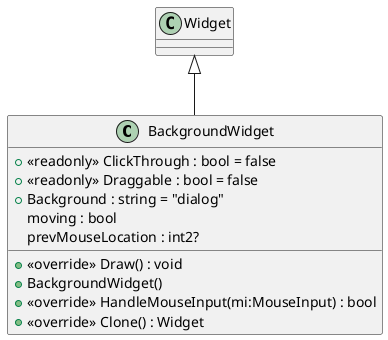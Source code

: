 @startuml
class BackgroundWidget {
    + <<readonly>> ClickThrough : bool = false
    + <<readonly>> Draggable : bool = false
    + Background : string = "dialog"
    + <<override>> Draw() : void
    + BackgroundWidget()
    moving : bool
    prevMouseLocation : int2?
    + <<override>> HandleMouseInput(mi:MouseInput) : bool
    + <<override>> Clone() : Widget
}
Widget <|-- BackgroundWidget
@enduml
